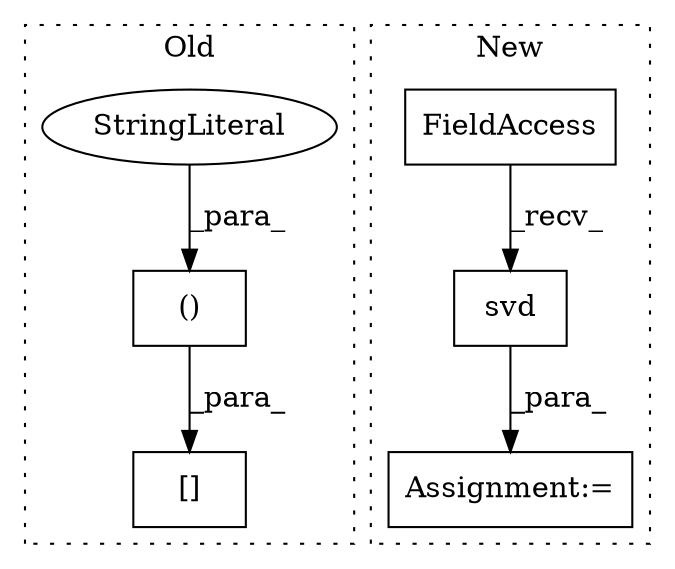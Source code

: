 digraph G {
subgraph cluster0 {
1 [label="()" a="106" s="3136" l="30" shape="box"];
5 [label="[]" a="2" s="3126,3166" l="10,2" shape="box"];
6 [label="StringLiteral" a="45" s="3150" l="16" shape="ellipse"];
label = "Old";
style="dotted";
}
subgraph cluster1 {
2 [label="svd" a="32" s="3053,3060" l="4,1" shape="box"];
3 [label="FieldAccess" a="22" s="3040" l="5" shape="box"];
4 [label="Assignment:=" a="7" s="3038" l="2" shape="box"];
label = "New";
style="dotted";
}
1 -> 5 [label="_para_"];
2 -> 4 [label="_para_"];
3 -> 2 [label="_recv_"];
6 -> 1 [label="_para_"];
}